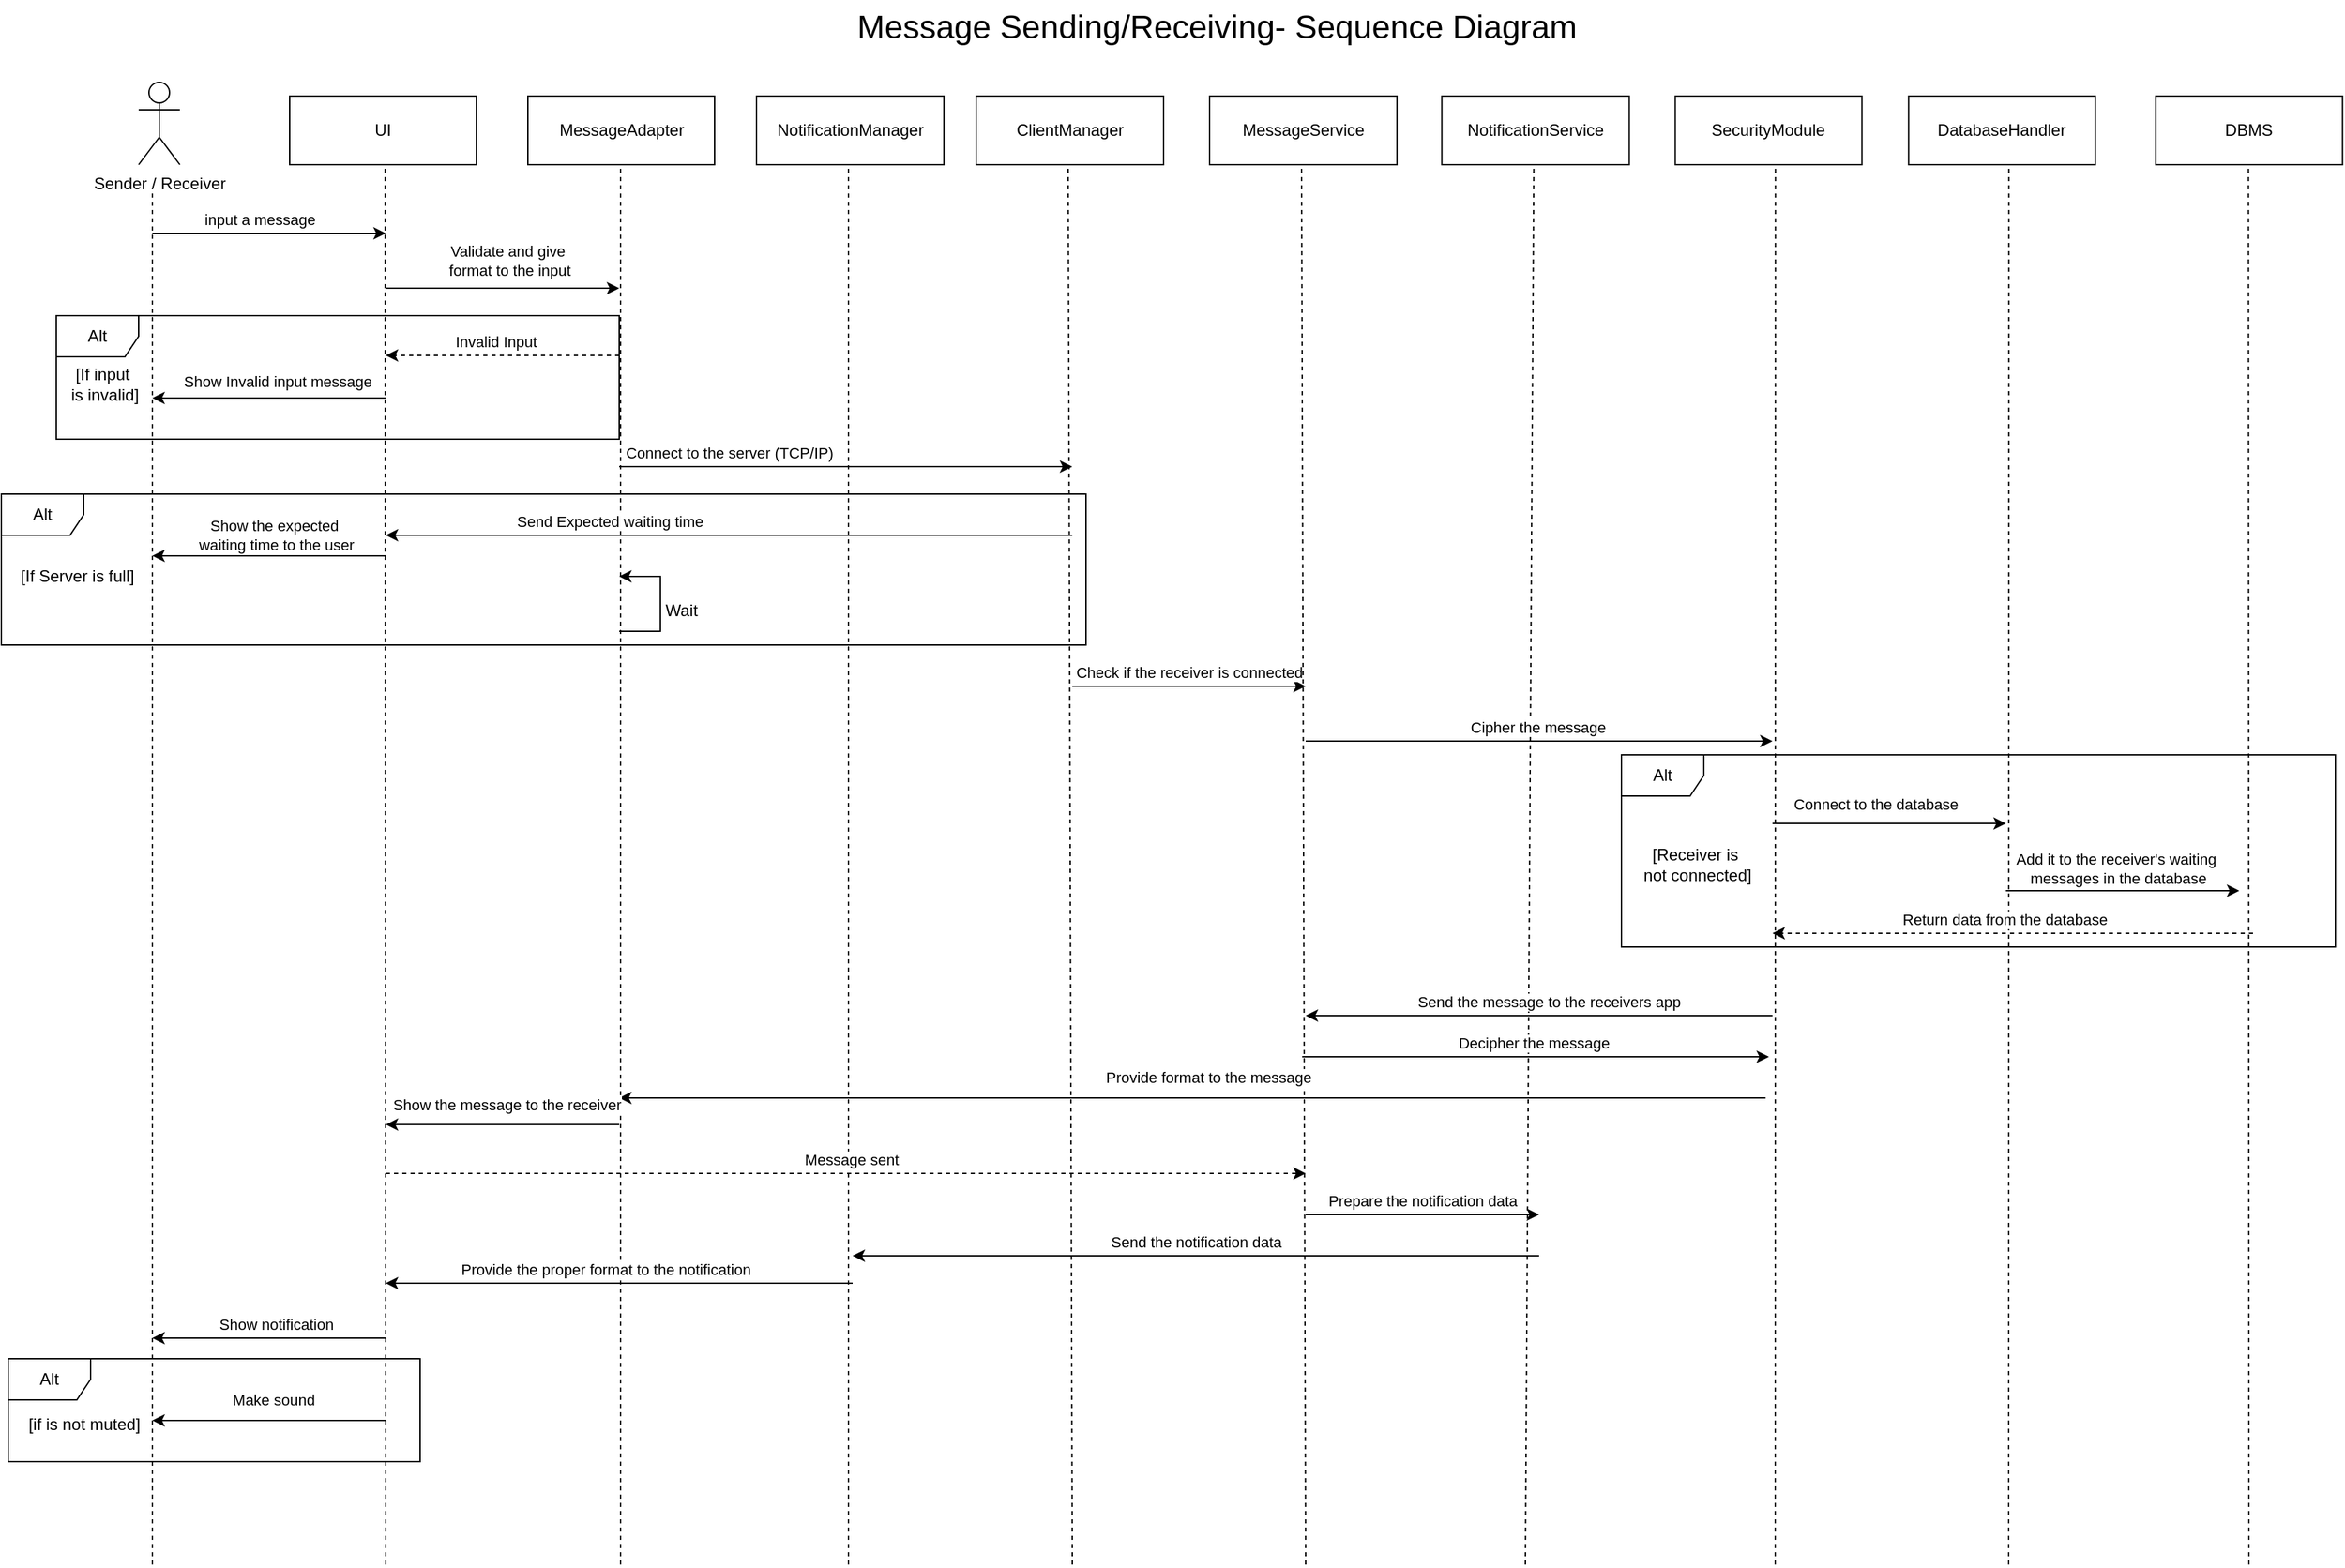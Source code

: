<mxfile version="26.0.16">
  <diagram name="Página-1" id="sV5zNXkwfLLdqxGEH9C8">
    <mxGraphModel dx="2040" dy="941" grid="1" gridSize="10" guides="1" tooltips="1" connect="1" arrows="1" fold="1" page="1" pageScale="1" pageWidth="827" pageHeight="1169" math="0" shadow="0">
      <root>
        <mxCell id="0" />
        <mxCell id="1" parent="0" />
        <mxCell id="PS1fSFhI5hwSEFOwjQgm-1" value="&lt;font style=&quot;font-size: 24px;&quot;&gt;Message Sending/Receiving- Sequence Diagram&lt;/font&gt;" style="text;html=1;align=center;verticalAlign=middle;resizable=0;points=[];autosize=1;strokeColor=none;fillColor=none;" parent="1" vertex="1">
          <mxGeometry x="650" y="100" width="550" height="40" as="geometry" />
        </mxCell>
        <mxCell id="PS1fSFhI5hwSEFOwjQgm-2" value="Sender / Receiver" style="shape=umlActor;verticalLabelPosition=bottom;verticalAlign=top;html=1;" parent="1" vertex="1">
          <mxGeometry x="140" y="160" width="30" height="60" as="geometry" />
        </mxCell>
        <mxCell id="PS1fSFhI5hwSEFOwjQgm-3" value="MessageAdapter" style="html=1;whiteSpace=wrap;" parent="1" vertex="1">
          <mxGeometry x="423.5" y="170" width="136" height="50" as="geometry" />
        </mxCell>
        <mxCell id="PS1fSFhI5hwSEFOwjQgm-4" value="NotificationService" style="html=1;whiteSpace=wrap;" parent="1" vertex="1">
          <mxGeometry x="1089.18" y="170" width="136.5" height="50" as="geometry" />
        </mxCell>
        <mxCell id="PS1fSFhI5hwSEFOwjQgm-5" value="DBMS" style="html=1;whiteSpace=wrap;" parent="1" vertex="1">
          <mxGeometry x="1609.18" y="170" width="136" height="50" as="geometry" />
        </mxCell>
        <mxCell id="PS1fSFhI5hwSEFOwjQgm-6" value="" style="endArrow=none;dashed=1;html=1;rounded=0;" parent="1" edge="1">
          <mxGeometry width="50" height="50" relative="1" as="geometry">
            <mxPoint x="150" y="1240" as="sourcePoint" />
            <mxPoint x="150" y="240" as="targetPoint" />
          </mxGeometry>
        </mxCell>
        <mxCell id="PS1fSFhI5hwSEFOwjQgm-7" value="" style="endArrow=none;dashed=1;html=1;rounded=0;" parent="1" edge="1">
          <mxGeometry width="50" height="50" relative="1" as="geometry">
            <mxPoint x="491" y="1240" as="sourcePoint" />
            <mxPoint x="491" y="220" as="targetPoint" />
          </mxGeometry>
        </mxCell>
        <mxCell id="PS1fSFhI5hwSEFOwjQgm-8" value="" style="endArrow=none;dashed=1;html=1;rounded=0;" parent="1" edge="1">
          <mxGeometry width="50" height="50" relative="1" as="geometry">
            <mxPoint x="1150" y="1240" as="sourcePoint" />
            <mxPoint x="1156.18" y="220" as="targetPoint" />
          </mxGeometry>
        </mxCell>
        <mxCell id="PS1fSFhI5hwSEFOwjQgm-9" value="" style="endArrow=none;dashed=1;html=1;rounded=0;" parent="1" edge="1">
          <mxGeometry width="50" height="50" relative="1" as="geometry">
            <mxPoint x="320" y="1240" as="sourcePoint" />
            <mxPoint x="319.5" y="220" as="targetPoint" />
          </mxGeometry>
        </mxCell>
        <mxCell id="PS1fSFhI5hwSEFOwjQgm-10" value="" style="endArrow=classic;html=1;rounded=0;" parent="1" edge="1">
          <mxGeometry width="50" height="50" relative="1" as="geometry">
            <mxPoint x="150" y="270" as="sourcePoint" />
            <mxPoint x="320" y="270" as="targetPoint" />
          </mxGeometry>
        </mxCell>
        <mxCell id="PS1fSFhI5hwSEFOwjQgm-11" value="input a message" style="edgeLabel;html=1;align=center;verticalAlign=middle;resizable=0;points=[];" parent="PS1fSFhI5hwSEFOwjQgm-10" vertex="1" connectable="0">
          <mxGeometry x="-0.087" y="3" relative="1" as="geometry">
            <mxPoint y="-7" as="offset" />
          </mxGeometry>
        </mxCell>
        <mxCell id="PS1fSFhI5hwSEFOwjQgm-12" value="" style="endArrow=classic;html=1;rounded=0;" parent="1" edge="1">
          <mxGeometry width="50" height="50" relative="1" as="geometry">
            <mxPoint x="320" y="310" as="sourcePoint" />
            <mxPoint x="490" y="310" as="targetPoint" />
          </mxGeometry>
        </mxCell>
        <mxCell id="PS1fSFhI5hwSEFOwjQgm-13" value="Validate and give&amp;nbsp;&lt;div&gt;format to the input&lt;/div&gt;" style="edgeLabel;html=1;align=center;verticalAlign=middle;resizable=0;points=[];" parent="PS1fSFhI5hwSEFOwjQgm-12" vertex="1" connectable="0">
          <mxGeometry x="-0.122" y="-1" relative="1" as="geometry">
            <mxPoint x="15" y="-21" as="offset" />
          </mxGeometry>
        </mxCell>
        <mxCell id="PS1fSFhI5hwSEFOwjQgm-14" value="UI" style="html=1;whiteSpace=wrap;" parent="1" vertex="1">
          <mxGeometry x="250" y="170" width="136" height="50" as="geometry" />
        </mxCell>
        <mxCell id="PS1fSFhI5hwSEFOwjQgm-15" value="" style="endArrow=none;dashed=1;html=1;rounded=0;" parent="1" edge="1">
          <mxGeometry width="50" height="50" relative="1" as="geometry">
            <mxPoint x="1677" y="1240" as="sourcePoint" />
            <mxPoint x="1676.68" y="220" as="targetPoint" />
          </mxGeometry>
        </mxCell>
        <mxCell id="PS1fSFhI5hwSEFOwjQgm-16" value="DatabaseHandler" style="html=1;whiteSpace=wrap;" parent="1" vertex="1">
          <mxGeometry x="1429.18" y="170" width="136" height="50" as="geometry" />
        </mxCell>
        <mxCell id="PS1fSFhI5hwSEFOwjQgm-17" value="" style="endArrow=none;dashed=1;html=1;rounded=0;" parent="1" edge="1">
          <mxGeometry width="50" height="50" relative="1" as="geometry">
            <mxPoint x="1502" y="1240" as="sourcePoint" />
            <mxPoint x="1502.18" y="220" as="targetPoint" />
          </mxGeometry>
        </mxCell>
        <mxCell id="PS1fSFhI5hwSEFOwjQgm-18" value="" style="endArrow=classic;html=1;rounded=0;" parent="1" edge="1">
          <mxGeometry width="50" height="50" relative="1" as="geometry">
            <mxPoint x="490" y="440" as="sourcePoint" />
            <mxPoint x="820" y="440" as="targetPoint" />
          </mxGeometry>
        </mxCell>
        <mxCell id="PS1fSFhI5hwSEFOwjQgm-19" value="Connect to the server (TCP/IP)" style="edgeLabel;html=1;align=center;verticalAlign=middle;resizable=0;points=[];" parent="PS1fSFhI5hwSEFOwjQgm-18" vertex="1" connectable="0">
          <mxGeometry x="-0.042" y="2" relative="1" as="geometry">
            <mxPoint x="-78" y="-8" as="offset" />
          </mxGeometry>
        </mxCell>
        <mxCell id="PS1fSFhI5hwSEFOwjQgm-24" value="" style="endArrow=classic;html=1;rounded=0;" parent="1" edge="1">
          <mxGeometry width="50" height="50" relative="1" as="geometry">
            <mxPoint x="820" y="600" as="sourcePoint" />
            <mxPoint x="990" y="600" as="targetPoint" />
          </mxGeometry>
        </mxCell>
        <mxCell id="PS1fSFhI5hwSEFOwjQgm-25" value="Check if the receiver is connected" style="edgeLabel;html=1;align=center;verticalAlign=middle;resizable=0;points=[];" parent="PS1fSFhI5hwSEFOwjQgm-24" vertex="1" connectable="0">
          <mxGeometry x="-0.009" relative="1" as="geometry">
            <mxPoint x="1" y="-10" as="offset" />
          </mxGeometry>
        </mxCell>
        <mxCell id="PS1fSFhI5hwSEFOwjQgm-26" value="" style="group" parent="1" vertex="1" connectable="0">
          <mxGeometry x="79.999" y="330" width="410.001" height="90" as="geometry" />
        </mxCell>
        <mxCell id="PS1fSFhI5hwSEFOwjQgm-27" value="Alt" style="shape=umlFrame;whiteSpace=wrap;html=1;pointerEvents=0;" parent="PS1fSFhI5hwSEFOwjQgm-26" vertex="1">
          <mxGeometry x="0.001" width="410" height="90" as="geometry" />
        </mxCell>
        <mxCell id="PS1fSFhI5hwSEFOwjQgm-28" value="" style="endArrow=classic;html=1;rounded=0;dashed=1;" parent="PS1fSFhI5hwSEFOwjQgm-26" edge="1">
          <mxGeometry width="50" height="50" relative="1" as="geometry">
            <mxPoint x="410.001" y="29" as="sourcePoint" />
            <mxPoint x="240.001" y="29" as="targetPoint" />
          </mxGeometry>
        </mxCell>
        <mxCell id="PS1fSFhI5hwSEFOwjQgm-29" value="Invalid Input" style="edgeLabel;html=1;align=center;verticalAlign=middle;resizable=0;points=[];" parent="PS1fSFhI5hwSEFOwjQgm-28" vertex="1" connectable="0">
          <mxGeometry x="0.461" y="2" relative="1" as="geometry">
            <mxPoint x="34" y="-12" as="offset" />
          </mxGeometry>
        </mxCell>
        <mxCell id="PS1fSFhI5hwSEFOwjQgm-30" value="" style="endArrow=classic;html=1;rounded=0;" parent="PS1fSFhI5hwSEFOwjQgm-26" edge="1">
          <mxGeometry width="50" height="50" relative="1" as="geometry">
            <mxPoint x="240.001" y="60" as="sourcePoint" />
            <mxPoint x="70.001" y="60" as="targetPoint" />
          </mxGeometry>
        </mxCell>
        <mxCell id="PS1fSFhI5hwSEFOwjQgm-31" value="Show Invalid input message" style="edgeLabel;html=1;align=center;verticalAlign=middle;resizable=0;points=[];" parent="PS1fSFhI5hwSEFOwjQgm-30" vertex="1" connectable="0">
          <mxGeometry x="-0.122" y="-1" relative="1" as="geometry">
            <mxPoint x="-5" y="-11" as="offset" />
          </mxGeometry>
        </mxCell>
        <mxCell id="PS1fSFhI5hwSEFOwjQgm-32" value="[If input&amp;nbsp;&lt;div&gt;is invalid]&lt;/div&gt;" style="text;html=1;align=center;verticalAlign=middle;resizable=0;points=[];autosize=1;strokeColor=none;fillColor=none;" parent="PS1fSFhI5hwSEFOwjQgm-26" vertex="1">
          <mxGeometry y="30.002" width="70" height="40" as="geometry" />
        </mxCell>
        <mxCell id="PS1fSFhI5hwSEFOwjQgm-35" value="MessageService" style="html=1;whiteSpace=wrap;" parent="1" vertex="1">
          <mxGeometry x="920" y="170" width="136.5" height="50" as="geometry" />
        </mxCell>
        <mxCell id="PS1fSFhI5hwSEFOwjQgm-36" value="" style="endArrow=none;dashed=1;html=1;rounded=0;" parent="1" edge="1">
          <mxGeometry width="50" height="50" relative="1" as="geometry">
            <mxPoint x="990" y="1240" as="sourcePoint" />
            <mxPoint x="987" y="220" as="targetPoint" />
          </mxGeometry>
        </mxCell>
        <mxCell id="PS1fSFhI5hwSEFOwjQgm-37" value="SecurityModule" style="html=1;whiteSpace=wrap;" parent="1" vertex="1">
          <mxGeometry x="1259.18" y="170" width="136" height="50" as="geometry" />
        </mxCell>
        <mxCell id="PS1fSFhI5hwSEFOwjQgm-38" value="" style="endArrow=none;dashed=1;html=1;rounded=0;" parent="1" edge="1">
          <mxGeometry width="50" height="50" relative="1" as="geometry">
            <mxPoint x="1332" y="1240" as="sourcePoint" />
            <mxPoint x="1332.18" y="220" as="targetPoint" />
          </mxGeometry>
        </mxCell>
        <mxCell id="PS1fSFhI5hwSEFOwjQgm-69" value="ClientManager" style="html=1;whiteSpace=wrap;" parent="1" vertex="1">
          <mxGeometry x="750" y="170" width="136.5" height="50" as="geometry" />
        </mxCell>
        <mxCell id="PS1fSFhI5hwSEFOwjQgm-70" value="" style="endArrow=none;dashed=1;html=1;rounded=0;" parent="1" edge="1">
          <mxGeometry width="50" height="50" relative="1" as="geometry">
            <mxPoint x="820" y="1240" as="sourcePoint" />
            <mxPoint x="817" y="220" as="targetPoint" />
          </mxGeometry>
        </mxCell>
        <mxCell id="PS1fSFhI5hwSEFOwjQgm-88" value="NotificationManager" style="html=1;whiteSpace=wrap;" parent="1" vertex="1">
          <mxGeometry x="590" y="170" width="136.5" height="50" as="geometry" />
        </mxCell>
        <mxCell id="PS1fSFhI5hwSEFOwjQgm-89" value="" style="endArrow=none;dashed=1;html=1;rounded=0;" parent="1" edge="1">
          <mxGeometry width="50" height="50" relative="1" as="geometry">
            <mxPoint x="657" y="1240" as="sourcePoint" />
            <mxPoint x="657" y="220" as="targetPoint" />
          </mxGeometry>
        </mxCell>
        <mxCell id="PS1fSFhI5hwSEFOwjQgm-90" value="" style="endArrow=classic;html=1;rounded=0;" parent="1" edge="1">
          <mxGeometry width="50" height="50" relative="1" as="geometry">
            <mxPoint x="990" y="985" as="sourcePoint" />
            <mxPoint x="1160" y="985" as="targetPoint" />
          </mxGeometry>
        </mxCell>
        <mxCell id="PS1fSFhI5hwSEFOwjQgm-91" value="Prepare the notification data" style="edgeLabel;html=1;align=center;verticalAlign=middle;resizable=0;points=[];" parent="PS1fSFhI5hwSEFOwjQgm-90" vertex="1" connectable="0">
          <mxGeometry x="-0.009" relative="1" as="geometry">
            <mxPoint x="1" y="-10" as="offset" />
          </mxGeometry>
        </mxCell>
        <mxCell id="PS1fSFhI5hwSEFOwjQgm-92" value="" style="endArrow=classic;html=1;rounded=0;" parent="1" edge="1">
          <mxGeometry width="50" height="50" relative="1" as="geometry">
            <mxPoint x="1160" y="1015" as="sourcePoint" />
            <mxPoint x="660" y="1015" as="targetPoint" />
          </mxGeometry>
        </mxCell>
        <mxCell id="PS1fSFhI5hwSEFOwjQgm-93" value="Send the notification data" style="edgeLabel;html=1;align=center;verticalAlign=middle;resizable=0;points=[];" parent="PS1fSFhI5hwSEFOwjQgm-92" vertex="1" connectable="0">
          <mxGeometry x="-0.125" y="2" relative="1" as="geometry">
            <mxPoint x="-31" y="-12" as="offset" />
          </mxGeometry>
        </mxCell>
        <mxCell id="PS1fSFhI5hwSEFOwjQgm-94" value="" style="endArrow=classic;html=1;rounded=0;" parent="1" edge="1">
          <mxGeometry width="50" height="50" relative="1" as="geometry">
            <mxPoint x="1330" y="840" as="sourcePoint" />
            <mxPoint x="990" y="840" as="targetPoint" />
          </mxGeometry>
        </mxCell>
        <mxCell id="PS1fSFhI5hwSEFOwjQgm-105" value="Send the message to the receivers app" style="edgeLabel;html=1;align=center;verticalAlign=middle;resizable=0;points=[];" parent="PS1fSFhI5hwSEFOwjQgm-94" vertex="1" connectable="0">
          <mxGeometry x="-0.037" y="2" relative="1" as="geometry">
            <mxPoint y="-12" as="offset" />
          </mxGeometry>
        </mxCell>
        <mxCell id="PS1fSFhI5hwSEFOwjQgm-97" value="Alt" style="shape=umlFrame;whiteSpace=wrap;html=1;pointerEvents=0;" parent="1" vertex="1">
          <mxGeometry x="40" y="460" width="790" height="110" as="geometry" />
        </mxCell>
        <mxCell id="PS1fSFhI5hwSEFOwjQgm-98" value="[If Server is full]" style="text;html=1;align=center;verticalAlign=middle;resizable=0;points=[];autosize=1;strokeColor=none;fillColor=none;" parent="1" vertex="1">
          <mxGeometry x="39.999" y="505.002" width="110" height="30" as="geometry" />
        </mxCell>
        <mxCell id="PS1fSFhI5hwSEFOwjQgm-99" value="" style="endArrow=classic;html=1;rounded=0;" parent="1" edge="1">
          <mxGeometry width="50" height="50" relative="1" as="geometry">
            <mxPoint x="820" y="490" as="sourcePoint" />
            <mxPoint x="320" y="490" as="targetPoint" />
          </mxGeometry>
        </mxCell>
        <mxCell id="PS1fSFhI5hwSEFOwjQgm-100" value="Send Expected waiting time" style="edgeLabel;html=1;align=center;verticalAlign=middle;resizable=0;points=[];" parent="PS1fSFhI5hwSEFOwjQgm-99" vertex="1" connectable="0">
          <mxGeometry x="0.087" y="1" relative="1" as="geometry">
            <mxPoint x="-65" y="-11" as="offset" />
          </mxGeometry>
        </mxCell>
        <mxCell id="PS1fSFhI5hwSEFOwjQgm-101" value="" style="endArrow=classic;html=1;rounded=0;" parent="1" edge="1">
          <mxGeometry width="50" height="50" relative="1" as="geometry">
            <mxPoint x="320" y="505" as="sourcePoint" />
            <mxPoint x="150" y="505" as="targetPoint" />
          </mxGeometry>
        </mxCell>
        <mxCell id="PS1fSFhI5hwSEFOwjQgm-102" value="Show the expected&amp;nbsp;&lt;div&gt;waiting time to the user&lt;/div&gt;" style="edgeLabel;html=1;align=center;verticalAlign=middle;resizable=0;points=[];" parent="PS1fSFhI5hwSEFOwjQgm-101" vertex="1" connectable="0">
          <mxGeometry x="-0.024" y="2" relative="1" as="geometry">
            <mxPoint x="3" y="-17" as="offset" />
          </mxGeometry>
        </mxCell>
        <mxCell id="PS1fSFhI5hwSEFOwjQgm-103" value="" style="endArrow=classic;html=1;rounded=0;" parent="1" edge="1">
          <mxGeometry width="50" height="50" relative="1" as="geometry">
            <mxPoint x="490" y="560" as="sourcePoint" />
            <mxPoint x="490" y="520" as="targetPoint" />
            <Array as="points">
              <mxPoint x="520" y="560" />
              <mxPoint x="520" y="520" />
            </Array>
          </mxGeometry>
        </mxCell>
        <mxCell id="PS1fSFhI5hwSEFOwjQgm-104" value="Wait" style="text;html=1;align=center;verticalAlign=middle;resizable=0;points=[];autosize=1;strokeColor=none;fillColor=none;" parent="1" vertex="1">
          <mxGeometry x="509.5" y="530" width="50" height="30" as="geometry" />
        </mxCell>
        <mxCell id="PS1fSFhI5hwSEFOwjQgm-106" value="" style="endArrow=classic;html=1;rounded=0;" parent="1" edge="1">
          <mxGeometry width="50" height="50" relative="1" as="geometry">
            <mxPoint x="1325" y="900" as="sourcePoint" />
            <mxPoint x="490" y="900" as="targetPoint" />
          </mxGeometry>
        </mxCell>
        <mxCell id="PS1fSFhI5hwSEFOwjQgm-107" value="Provide format to the message" style="edgeLabel;html=1;align=center;verticalAlign=middle;resizable=0;points=[];" parent="PS1fSFhI5hwSEFOwjQgm-106" vertex="1" connectable="0">
          <mxGeometry x="-0.024" y="-3" relative="1" as="geometry">
            <mxPoint x="1" y="-12" as="offset" />
          </mxGeometry>
        </mxCell>
        <mxCell id="PS1fSFhI5hwSEFOwjQgm-108" value="" style="endArrow=classic;html=1;rounded=0;" parent="1" edge="1">
          <mxGeometry width="50" height="50" relative="1" as="geometry">
            <mxPoint x="490" y="919.41" as="sourcePoint" />
            <mxPoint x="320" y="919.41" as="targetPoint" />
          </mxGeometry>
        </mxCell>
        <mxCell id="PS1fSFhI5hwSEFOwjQgm-109" value="Show the message to the receiver" style="edgeLabel;html=1;align=center;verticalAlign=middle;resizable=0;points=[];" parent="PS1fSFhI5hwSEFOwjQgm-108" vertex="1" connectable="0">
          <mxGeometry x="-0.024" y="-3" relative="1" as="geometry">
            <mxPoint x="1" y="-12" as="offset" />
          </mxGeometry>
        </mxCell>
        <mxCell id="PS1fSFhI5hwSEFOwjQgm-110" value="" style="endArrow=classic;html=1;rounded=0;dashed=1;" parent="1" edge="1">
          <mxGeometry width="50" height="50" relative="1" as="geometry">
            <mxPoint x="320" y="955" as="sourcePoint" />
            <mxPoint x="990" y="955" as="targetPoint" />
          </mxGeometry>
        </mxCell>
        <mxCell id="PS1fSFhI5hwSEFOwjQgm-112" value="Message sent" style="edgeLabel;html=1;align=center;verticalAlign=middle;resizable=0;points=[];" parent="PS1fSFhI5hwSEFOwjQgm-110" vertex="1" connectable="0">
          <mxGeometry x="0.061" y="-2" relative="1" as="geometry">
            <mxPoint x="-17" y="-12" as="offset" />
          </mxGeometry>
        </mxCell>
        <mxCell id="PS1fSFhI5hwSEFOwjQgm-114" value="" style="endArrow=classic;html=1;rounded=0;" parent="1" edge="1">
          <mxGeometry width="50" height="50" relative="1" as="geometry">
            <mxPoint x="660" y="1035" as="sourcePoint" />
            <mxPoint x="320" y="1035" as="targetPoint" />
          </mxGeometry>
        </mxCell>
        <mxCell id="PS1fSFhI5hwSEFOwjQgm-115" value="Provide the proper format to the notification" style="edgeLabel;html=1;align=center;verticalAlign=middle;resizable=0;points=[];" parent="PS1fSFhI5hwSEFOwjQgm-114" vertex="1" connectable="0">
          <mxGeometry x="-0.125" y="2" relative="1" as="geometry">
            <mxPoint x="-31" y="-12" as="offset" />
          </mxGeometry>
        </mxCell>
        <mxCell id="PS1fSFhI5hwSEFOwjQgm-117" value="Alt" style="shape=umlFrame;whiteSpace=wrap;html=1;pointerEvents=0;" parent="1" vertex="1">
          <mxGeometry x="45" y="1090" width="300" height="75" as="geometry" />
        </mxCell>
        <mxCell id="PS1fSFhI5hwSEFOwjQgm-118" value="" style="endArrow=classic;html=1;rounded=0;" parent="1" edge="1">
          <mxGeometry width="50" height="50" relative="1" as="geometry">
            <mxPoint x="320" y="1075" as="sourcePoint" />
            <mxPoint x="150" y="1075" as="targetPoint" />
          </mxGeometry>
        </mxCell>
        <mxCell id="PS1fSFhI5hwSEFOwjQgm-120" value="Show notification" style="edgeLabel;html=1;align=center;verticalAlign=middle;resizable=0;points=[];" parent="PS1fSFhI5hwSEFOwjQgm-118" vertex="1" connectable="0">
          <mxGeometry x="-0.502" y="3" relative="1" as="geometry">
            <mxPoint x="-38" y="-13" as="offset" />
          </mxGeometry>
        </mxCell>
        <mxCell id="PS1fSFhI5hwSEFOwjQgm-121" value="" style="endArrow=classic;html=1;rounded=0;" parent="1" edge="1">
          <mxGeometry width="50" height="50" relative="1" as="geometry">
            <mxPoint x="320" y="1135" as="sourcePoint" />
            <mxPoint x="150" y="1135" as="targetPoint" />
          </mxGeometry>
        </mxCell>
        <mxCell id="PS1fSFhI5hwSEFOwjQgm-122" value="Make sound" style="edgeLabel;html=1;align=center;verticalAlign=middle;resizable=0;points=[];" parent="PS1fSFhI5hwSEFOwjQgm-121" vertex="1" connectable="0">
          <mxGeometry x="-0.024" y="-3" relative="1" as="geometry">
            <mxPoint x="1" y="-12" as="offset" />
          </mxGeometry>
        </mxCell>
        <mxCell id="PS1fSFhI5hwSEFOwjQgm-123" value="[if is not muted]" style="text;html=1;align=center;verticalAlign=middle;resizable=0;points=[];autosize=1;strokeColor=none;fillColor=none;" parent="1" vertex="1">
          <mxGeometry x="50" y="1123" width="100" height="30" as="geometry" />
        </mxCell>
        <mxCell id="PS1fSFhI5hwSEFOwjQgm-124" value="" style="endArrow=classic;html=1;rounded=0;" parent="1" edge="1">
          <mxGeometry width="50" height="50" relative="1" as="geometry">
            <mxPoint x="990" y="640" as="sourcePoint" />
            <mxPoint x="1330" y="640" as="targetPoint" />
          </mxGeometry>
        </mxCell>
        <mxCell id="PS1fSFhI5hwSEFOwjQgm-125" value="Cipher the message" style="edgeLabel;html=1;align=center;verticalAlign=middle;resizable=0;points=[];" parent="PS1fSFhI5hwSEFOwjQgm-124" vertex="1" connectable="0">
          <mxGeometry x="0.284" y="-2" relative="1" as="geometry">
            <mxPoint x="-50" y="-12" as="offset" />
          </mxGeometry>
        </mxCell>
        <mxCell id="PS1fSFhI5hwSEFOwjQgm-126" value="" style="endArrow=classic;html=1;rounded=0;" parent="1" edge="1">
          <mxGeometry width="50" height="50" relative="1" as="geometry">
            <mxPoint x="987.43" y="870" as="sourcePoint" />
            <mxPoint x="1327.43" y="870" as="targetPoint" />
          </mxGeometry>
        </mxCell>
        <mxCell id="PS1fSFhI5hwSEFOwjQgm-127" value="Decipher the message" style="edgeLabel;html=1;align=center;verticalAlign=middle;resizable=0;points=[];" parent="PS1fSFhI5hwSEFOwjQgm-126" vertex="1" connectable="0">
          <mxGeometry x="0.284" y="-2" relative="1" as="geometry">
            <mxPoint x="-50" y="-12" as="offset" />
          </mxGeometry>
        </mxCell>
        <mxCell id="PS1fSFhI5hwSEFOwjQgm-20" value="" style="endArrow=classic;html=1;rounded=0;" parent="1" edge="1">
          <mxGeometry width="50" height="50" relative="1" as="geometry">
            <mxPoint x="1500.0" y="749" as="sourcePoint" />
            <mxPoint x="1670.0" y="749" as="targetPoint" />
          </mxGeometry>
        </mxCell>
        <mxCell id="PS1fSFhI5hwSEFOwjQgm-21" value="Add it to the receiver&#39;s waiting&lt;div&gt;&amp;nbsp;messages in the database&lt;/div&gt;" style="edgeLabel;html=1;align=center;verticalAlign=middle;resizable=0;points=[];" parent="PS1fSFhI5hwSEFOwjQgm-20" vertex="1" connectable="0">
          <mxGeometry x="0.12" y="-2" relative="1" as="geometry">
            <mxPoint x="-15" y="-18" as="offset" />
          </mxGeometry>
        </mxCell>
        <mxCell id="PS1fSFhI5hwSEFOwjQgm-22" value="" style="endArrow=classic;html=1;rounded=0;dashed=1;" parent="1" edge="1">
          <mxGeometry width="50" height="50" relative="1" as="geometry">
            <mxPoint x="1680.0" y="780" as="sourcePoint" />
            <mxPoint x="1330" y="780" as="targetPoint" />
          </mxGeometry>
        </mxCell>
        <mxCell id="PS1fSFhI5hwSEFOwjQgm-23" value="Return data from the database" style="edgeLabel;html=1;align=center;verticalAlign=middle;resizable=0;points=[];" parent="PS1fSFhI5hwSEFOwjQgm-22" vertex="1" connectable="0">
          <mxGeometry x="0.12" y="-2" relative="1" as="geometry">
            <mxPoint x="15" y="-8" as="offset" />
          </mxGeometry>
        </mxCell>
        <mxCell id="PS1fSFhI5hwSEFOwjQgm-61" value="Alt" style="shape=umlFrame;whiteSpace=wrap;html=1;pointerEvents=0;" parent="1" vertex="1">
          <mxGeometry x="1220" y="650" width="520" height="140" as="geometry" />
        </mxCell>
        <mxCell id="PS1fSFhI5hwSEFOwjQgm-64" value="" style="endArrow=classic;html=1;rounded=0;" parent="1" edge="1">
          <mxGeometry width="50" height="50" relative="1" as="geometry">
            <mxPoint x="1330.0" y="700" as="sourcePoint" />
            <mxPoint x="1500" y="700" as="targetPoint" />
          </mxGeometry>
        </mxCell>
        <mxCell id="PS1fSFhI5hwSEFOwjQgm-65" value="Connect to the database" style="edgeLabel;html=1;align=center;verticalAlign=middle;resizable=0;points=[];" parent="PS1fSFhI5hwSEFOwjQgm-64" vertex="1" connectable="0">
          <mxGeometry x="0.321" y="2" relative="1" as="geometry">
            <mxPoint x="-38" y="-12" as="offset" />
          </mxGeometry>
        </mxCell>
        <mxCell id="PS1fSFhI5hwSEFOwjQgm-87" value="[Receiver is&amp;nbsp;&lt;div&gt;not connected]&lt;/div&gt;" style="text;html=1;align=center;verticalAlign=middle;resizable=0;points=[];autosize=1;strokeColor=none;fillColor=none;" parent="1" vertex="1">
          <mxGeometry x="1225" y="710" width="100" height="40" as="geometry" />
        </mxCell>
      </root>
    </mxGraphModel>
  </diagram>
</mxfile>
